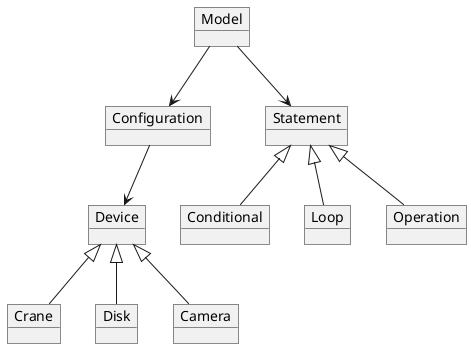 @startuml
object Model

object Configuration
object Device
object Crane
object Disk
object Camera

object Statement
object Conditional
object Loop
object Operation

Model --> Configuration
Model --> Statement

Configuration --> Device
Device <|-- Crane
Device <|-- Disk
Device <|-- Camera

Statement <|-- Conditional
Statement <|-- Loop
Statement <|-- Operation
@enduml